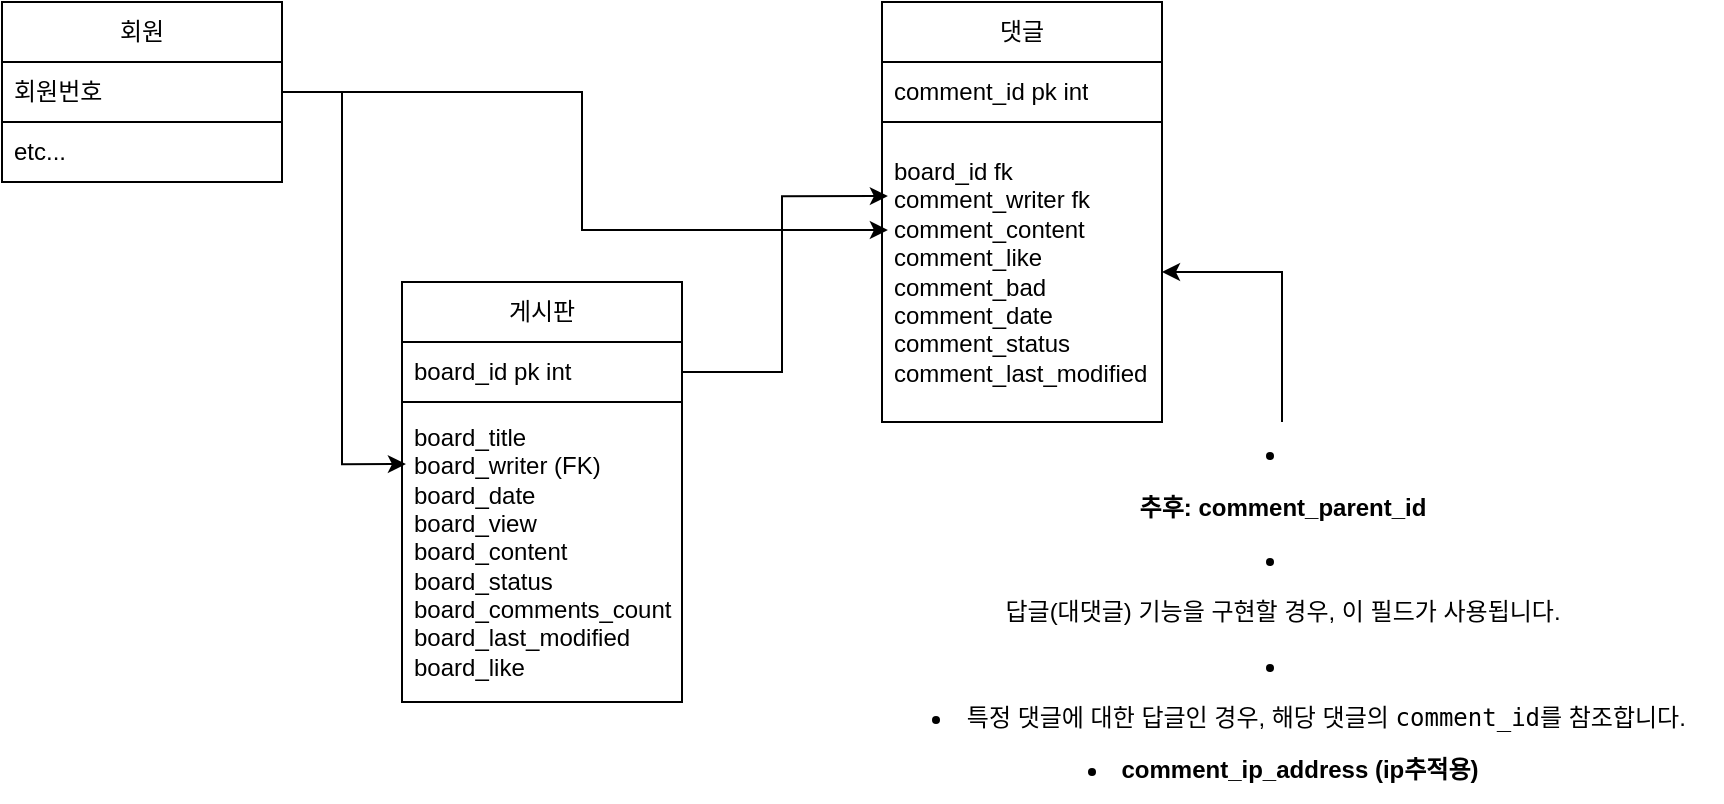 <mxfile version="24.7.7">
  <diagram id="R2lEEEUBdFMjLlhIrx00" name="Page-1">
    <mxGraphModel dx="1434" dy="746" grid="1" gridSize="10" guides="1" tooltips="1" connect="1" arrows="1" fold="1" page="1" pageScale="1" pageWidth="850" pageHeight="1100" math="0" shadow="0" extFonts="Permanent Marker^https://fonts.googleapis.com/css?family=Permanent+Marker">
      <root>
        <mxCell id="0" />
        <mxCell id="1" parent="0" />
        <mxCell id="VG_S875LudzLEFEnpeIr-1" value="회원" style="swimlane;fontStyle=0;childLayout=stackLayout;horizontal=1;startSize=30;horizontalStack=0;resizeParent=1;resizeParentMax=0;resizeLast=0;collapsible=1;marginBottom=0;whiteSpace=wrap;html=1;" vertex="1" parent="1">
          <mxGeometry x="140" y="220" width="140" height="90" as="geometry" />
        </mxCell>
        <mxCell id="VG_S875LudzLEFEnpeIr-2" value="회원번호" style="text;strokeColor=default;fillColor=none;align=left;verticalAlign=middle;spacingLeft=4;spacingRight=4;overflow=hidden;points=[[0,0.5],[1,0.5]];portConstraint=eastwest;rotatable=0;whiteSpace=wrap;html=1;" vertex="1" parent="VG_S875LudzLEFEnpeIr-1">
          <mxGeometry y="30" width="140" height="30" as="geometry" />
        </mxCell>
        <mxCell id="VG_S875LudzLEFEnpeIr-3" value="etc..." style="text;strokeColor=none;fillColor=none;align=left;verticalAlign=middle;spacingLeft=4;spacingRight=4;overflow=hidden;points=[[0,0.5],[1,0.5]];portConstraint=eastwest;rotatable=0;whiteSpace=wrap;html=1;" vertex="1" parent="VG_S875LudzLEFEnpeIr-1">
          <mxGeometry y="60" width="140" height="30" as="geometry" />
        </mxCell>
        <mxCell id="VG_S875LudzLEFEnpeIr-5" value="게시판" style="swimlane;fontStyle=0;childLayout=stackLayout;horizontal=1;startSize=30;horizontalStack=0;resizeParent=1;resizeParentMax=0;resizeLast=0;collapsible=1;marginBottom=0;whiteSpace=wrap;html=1;" vertex="1" parent="1">
          <mxGeometry x="340" y="360" width="140" height="210" as="geometry" />
        </mxCell>
        <mxCell id="VG_S875LudzLEFEnpeIr-6" value="board_id pk int" style="text;strokeColor=default;fillColor=none;align=left;verticalAlign=middle;spacingLeft=4;spacingRight=4;overflow=hidden;points=[[0,0.5],[1,0.5]];portConstraint=eastwest;rotatable=0;whiteSpace=wrap;html=1;" vertex="1" parent="VG_S875LudzLEFEnpeIr-5">
          <mxGeometry y="30" width="140" height="30" as="geometry" />
        </mxCell>
        <mxCell id="VG_S875LudzLEFEnpeIr-7" value="&lt;div&gt;&lt;span style=&quot;background-color: initial;&quot;&gt;board_title&amp;nbsp;&lt;/span&gt;&lt;br&gt;&lt;/div&gt;&lt;div&gt;board_writer (FK)&lt;/div&gt;&lt;div&gt;board_date&lt;/div&gt;&lt;div&gt;board_view&lt;/div&gt;&lt;div&gt;board_content&lt;/div&gt;&lt;div&gt;board_status&lt;/div&gt;&lt;div&gt;board_comments_count&lt;/div&gt;&lt;div&gt;board_last_modified&lt;/div&gt;&lt;div&gt;board_like&lt;/div&gt;" style="text;strokeColor=none;fillColor=none;align=left;verticalAlign=middle;spacingLeft=4;spacingRight=4;overflow=hidden;points=[[0,0.5],[1,0.5]];portConstraint=eastwest;rotatable=0;whiteSpace=wrap;html=1;" vertex="1" parent="VG_S875LudzLEFEnpeIr-5">
          <mxGeometry y="60" width="140" height="150" as="geometry" />
        </mxCell>
        <mxCell id="VG_S875LudzLEFEnpeIr-9" style="edgeStyle=orthogonalEdgeStyle;rounded=0;orthogonalLoop=1;jettySize=auto;html=1;exitX=1;exitY=0.5;exitDx=0;exitDy=0;entryX=0.014;entryY=0.207;entryDx=0;entryDy=0;entryPerimeter=0;" edge="1" parent="1" source="VG_S875LudzLEFEnpeIr-2" target="VG_S875LudzLEFEnpeIr-7">
          <mxGeometry relative="1" as="geometry" />
        </mxCell>
        <mxCell id="VG_S875LudzLEFEnpeIr-10" value="댓글" style="swimlane;fontStyle=0;childLayout=stackLayout;horizontal=1;startSize=30;horizontalStack=0;resizeParent=1;resizeParentMax=0;resizeLast=0;collapsible=1;marginBottom=0;whiteSpace=wrap;html=1;" vertex="1" parent="1">
          <mxGeometry x="580" y="220" width="140" height="210" as="geometry" />
        </mxCell>
        <mxCell id="VG_S875LudzLEFEnpeIr-11" value="comment_id pk int" style="text;strokeColor=default;fillColor=none;align=left;verticalAlign=middle;spacingLeft=4;spacingRight=4;overflow=hidden;points=[[0,0.5],[1,0.5]];portConstraint=eastwest;rotatable=0;whiteSpace=wrap;html=1;" vertex="1" parent="VG_S875LudzLEFEnpeIr-10">
          <mxGeometry y="30" width="140" height="30" as="geometry" />
        </mxCell>
        <mxCell id="VG_S875LudzLEFEnpeIr-12" value="&lt;div&gt;&lt;span style=&quot;background-color: initial;&quot;&gt;board_id fk&lt;/span&gt;&lt;/div&gt;&lt;div&gt;&lt;span style=&quot;background-color: initial;&quot;&gt;comment_writer fk&lt;/span&gt;&lt;/div&gt;&lt;div&gt;comment_content&lt;/div&gt;&lt;div&gt;comment_like&lt;br&gt;&lt;/div&gt;&lt;div&gt;comment_bad&lt;br&gt;&lt;/div&gt;&lt;div&gt;comment_date&lt;br&gt;&lt;/div&gt;&lt;div&gt;comment_status&lt;br&gt;&lt;/div&gt;&lt;div&gt;comment_last_modified&lt;br&gt;&lt;/div&gt;" style="text;strokeColor=none;fillColor=none;align=left;verticalAlign=middle;spacingLeft=4;spacingRight=4;overflow=hidden;points=[[0,0.5],[1,0.5]];portConstraint=eastwest;rotatable=0;whiteSpace=wrap;html=1;" vertex="1" parent="VG_S875LudzLEFEnpeIr-10">
          <mxGeometry y="60" width="140" height="150" as="geometry" />
        </mxCell>
        <mxCell id="VG_S875LudzLEFEnpeIr-16" style="edgeStyle=orthogonalEdgeStyle;rounded=0;orthogonalLoop=1;jettySize=auto;html=1;exitX=1;exitY=0.5;exitDx=0;exitDy=0;entryX=0.021;entryY=0.247;entryDx=0;entryDy=0;entryPerimeter=0;" edge="1" parent="1" source="VG_S875LudzLEFEnpeIr-6" target="VG_S875LudzLEFEnpeIr-12">
          <mxGeometry relative="1" as="geometry" />
        </mxCell>
        <mxCell id="VG_S875LudzLEFEnpeIr-17" style="edgeStyle=orthogonalEdgeStyle;rounded=0;orthogonalLoop=1;jettySize=auto;html=1;exitX=1;exitY=0.5;exitDx=0;exitDy=0;entryX=0.021;entryY=0.36;entryDx=0;entryDy=0;entryPerimeter=0;" edge="1" parent="1" source="VG_S875LudzLEFEnpeIr-2" target="VG_S875LudzLEFEnpeIr-12">
          <mxGeometry relative="1" as="geometry" />
        </mxCell>
        <mxCell id="VG_S875LudzLEFEnpeIr-19" style="edgeStyle=orthogonalEdgeStyle;rounded=0;orthogonalLoop=1;jettySize=auto;html=1;entryX=1;entryY=0.5;entryDx=0;entryDy=0;" edge="1" parent="1" source="VG_S875LudzLEFEnpeIr-18" target="VG_S875LudzLEFEnpeIr-12">
          <mxGeometry relative="1" as="geometry" />
        </mxCell>
        <mxCell id="VG_S875LudzLEFEnpeIr-18" value="&lt;li&gt;&lt;p&gt;&lt;strong style=&quot;background-color: initial;&quot;&gt;추후: comment_parent_id&lt;/strong&gt;&lt;br&gt;&lt;/p&gt;&lt;/li&gt;&lt;li&gt;&lt;p&gt;&lt;span style=&quot;background-color: initial;&quot;&gt;답글(대댓글) 기능을 구현할 경우, 이 필드가 사용됩니다.&lt;/span&gt;&lt;/p&gt;&lt;/li&gt;&lt;li&gt;&lt;ul&gt;&lt;li&gt;&amp;nbsp;특정 댓글에 대한 답글인 경우, 해당 댓글의 &lt;code&gt;comment_id&lt;/code&gt;를 참조합니다.&lt;/li&gt;&lt;/ul&gt;&lt;/li&gt;&lt;li&gt;&lt;strong&gt;comment_ip_address (ip추적용)&lt;/strong&gt;&lt;/li&gt;" style="text;html=1;align=center;verticalAlign=middle;resizable=0;points=[];autosize=1;strokeColor=none;fillColor=none;" vertex="1" parent="1">
          <mxGeometry x="560" y="430" width="440" height="190" as="geometry" />
        </mxCell>
      </root>
    </mxGraphModel>
  </diagram>
</mxfile>
